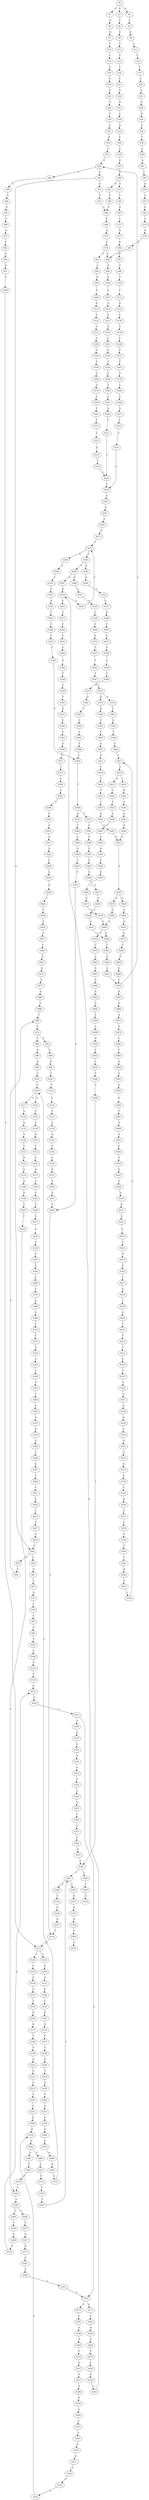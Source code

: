 strict digraph  {
	S0 -> S1 [ label = T ];
	S0 -> S2 [ label = G ];
	S0 -> S3 [ label = C ];
	S1 -> S4 [ label = G ];
	S2 -> S5 [ label = C ];
	S3 -> S6 [ label = C ];
	S4 -> S7 [ label = G ];
	S5 -> S8 [ label = G ];
	S6 -> S9 [ label = G ];
	S7 -> S10 [ label = C ];
	S8 -> S11 [ label = C ];
	S9 -> S12 [ label = T ];
	S10 -> S13 [ label = C ];
	S11 -> S14 [ label = C ];
	S12 -> S15 [ label = C ];
	S13 -> S16 [ label = T ];
	S14 -> S17 [ label = T ];
	S15 -> S18 [ label = T ];
	S16 -> S19 [ label = G ];
	S17 -> S20 [ label = C ];
	S18 -> S21 [ label = C ];
	S19 -> S22 [ label = G ];
	S20 -> S23 [ label = G ];
	S21 -> S24 [ label = G ];
	S22 -> S25 [ label = G ];
	S23 -> S26 [ label = G ];
	S24 -> S27 [ label = G ];
	S25 -> S28 [ label = T ];
	S26 -> S29 [ label = G ];
	S27 -> S30 [ label = C ];
	S28 -> S31 [ label = C ];
	S29 -> S32 [ label = C ];
	S30 -> S33 [ label = A ];
	S31 -> S34 [ label = C ];
	S32 -> S35 [ label = T ];
	S33 -> S36 [ label = C ];
	S34 -> S37 [ label = C ];
	S35 -> S38 [ label = C ];
	S36 -> S39 [ label = C ];
	S37 -> S40 [ label = G ];
	S38 -> S41 [ label = A ];
	S39 -> S42 [ label = G ];
	S40 -> S43 [ label = A ];
	S40 -> S44 [ label = G ];
	S41 -> S45 [ label = C ];
	S42 -> S46 [ label = A ];
	S43 -> S47 [ label = G ];
	S43 -> S48 [ label = A ];
	S44 -> S49 [ label = A ];
	S45 -> S50 [ label = G ];
	S46 -> S51 [ label = G ];
	S46 -> S52 [ label = A ];
	S47 -> S53 [ label = T ];
	S48 -> S54 [ label = A ];
	S48 -> S55 [ label = G ];
	S49 -> S56 [ label = G ];
	S50 -> S57 [ label = T ];
	S51 -> S58 [ label = T ];
	S52 -> S59 [ label = T ];
	S53 -> S60 [ label = C ];
	S54 -> S61 [ label = G ];
	S55 -> S62 [ label = T ];
	S56 -> S63 [ label = G ];
	S57 -> S64 [ label = C ];
	S58 -> S60 [ label = C ];
	S59 -> S65 [ label = G ];
	S60 -> S66 [ label = C ];
	S61 -> S67 [ label = T ];
	S62 -> S68 [ label = C ];
	S63 -> S69 [ label = C ];
	S64 -> S70 [ label = C ];
	S65 -> S71 [ label = T ];
	S66 -> S72 [ label = A ];
	S67 -> S73 [ label = G ];
	S68 -> S74 [ label = G ];
	S69 -> S75 [ label = G ];
	S70 -> S76 [ label = A ];
	S71 -> S77 [ label = A ];
	S72 -> S78 [ label = G ];
	S73 -> S79 [ label = T ];
	S74 -> S80 [ label = C ];
	S74 -> S81 [ label = A ];
	S75 -> S82 [ label = T ];
	S76 -> S83 [ label = G ];
	S77 -> S84 [ label = G ];
	S78 -> S85 [ label = T ];
	S78 -> S86 [ label = C ];
	S79 -> S87 [ label = C ];
	S80 -> S88 [ label = G ];
	S81 -> S89 [ label = G ];
	S82 -> S90 [ label = G ];
	S83 -> S86 [ label = C ];
	S84 -> S91 [ label = T ];
	S85 -> S92 [ label = A ];
	S86 -> S93 [ label = T ];
	S87 -> S94 [ label = G ];
	S88 -> S95 [ label = G ];
	S89 -> S96 [ label = G ];
	S90 -> S97 [ label = G ];
	S91 -> S98 [ label = T ];
	S92 -> S99 [ label = G ];
	S93 -> S100 [ label = T ];
	S94 -> S101 [ label = T ];
	S95 -> S102 [ label = C ];
	S96 -> S103 [ label = T ];
	S97 -> S104 [ label = T ];
	S98 -> S105 [ label = T ];
	S99 -> S106 [ label = G ];
	S100 -> S107 [ label = C ];
	S101 -> S108 [ label = C ];
	S102 -> S109 [ label = T ];
	S103 -> S110 [ label = A ];
	S104 -> S111 [ label = A ];
	S105 -> S112 [ label = C ];
	S106 -> S113 [ label = G ];
	S107 -> S114 [ label = A ];
	S108 -> S115 [ label = G ];
	S109 -> S116 [ label = A ];
	S109 -> S117 [ label = G ];
	S110 -> S118 [ label = T ];
	S111 -> S119 [ label = T ];
	S111 -> S120 [ label = C ];
	S112 -> S121 [ label = A ];
	S113 -> S122 [ label = T ];
	S114 -> S123 [ label = C ];
	S115 -> S124 [ label = G ];
	S116 -> S125 [ label = T ];
	S117 -> S126 [ label = G ];
	S118 -> S127 [ label = A ];
	S119 -> S128 [ label = G ];
	S120 -> S129 [ label = C ];
	S121 -> S130 [ label = C ];
	S122 -> S131 [ label = C ];
	S123 -> S132 [ label = G ];
	S124 -> S133 [ label = A ];
	S125 -> S134 [ label = A ];
	S126 -> S135 [ label = A ];
	S127 -> S136 [ label = A ];
	S128 -> S137 [ label = A ];
	S129 -> S138 [ label = G ];
	S130 -> S139 [ label = T ];
	S131 -> S140 [ label = A ];
	S132 -> S141 [ label = C ];
	S133 -> S142 [ label = A ];
	S134 -> S143 [ label = G ];
	S135 -> S144 [ label = A ];
	S136 -> S145 [ label = G ];
	S137 -> S146 [ label = G ];
	S138 -> S147 [ label = G ];
	S139 -> S148 [ label = C ];
	S140 -> S149 [ label = C ];
	S141 -> S150 [ label = C ];
	S142 -> S151 [ label = C ];
	S143 -> S152 [ label = T ];
	S144 -> S153 [ label = T ];
	S145 -> S154 [ label = T ];
	S146 -> S155 [ label = C ];
	S147 -> S156 [ label = T ];
	S148 -> S157 [ label = C ];
	S149 -> S158 [ label = T ];
	S150 -> S159 [ label = C ];
	S151 -> S160 [ label = A ];
	S151 -> S161 [ label = T ];
	S152 -> S162 [ label = A ];
	S153 -> S163 [ label = G ];
	S154 -> S164 [ label = C ];
	S155 -> S165 [ label = G ];
	S156 -> S166 [ label = G ];
	S157 -> S167 [ label = T ];
	S158 -> S168 [ label = C ];
	S159 -> S169 [ label = T ];
	S160 -> S170 [ label = G ];
	S161 -> S171 [ label = G ];
	S161 -> S172 [ label = A ];
	S162 -> S173 [ label = G ];
	S163 -> S174 [ label = G ];
	S164 -> S175 [ label = G ];
	S165 -> S176 [ label = G ];
	S166 -> S177 [ label = G ];
	S167 -> S178 [ label = T ];
	S168 -> S179 [ label = G ];
	S169 -> S180 [ label = T ];
	S170 -> S181 [ label = G ];
	S171 -> S182 [ label = C ];
	S172 -> S183 [ label = C ];
	S173 -> S184 [ label = C ];
	S174 -> S185 [ label = G ];
	S175 -> S186 [ label = T ];
	S176 -> S187 [ label = T ];
	S177 -> S188 [ label = T ];
	S178 -> S189 [ label = T ];
	S179 -> S190 [ label = C ];
	S180 -> S191 [ label = C ];
	S181 -> S192 [ label = A ];
	S182 -> S193 [ label = A ];
	S183 -> S194 [ label = A ];
	S184 -> S195 [ label = C ];
	S185 -> S196 [ label = G ];
	S186 -> S197 [ label = G ];
	S187 -> S198 [ label = C ];
	S188 -> S199 [ label = T ];
	S189 -> S200 [ label = C ];
	S190 -> S201 [ label = T ];
	S191 -> S202 [ label = A ];
	S192 -> S203 [ label = A ];
	S193 -> S204 [ label = A ];
	S194 -> S205 [ label = A ];
	S195 -> S206 [ label = G ];
	S196 -> S207 [ label = T ];
	S197 -> S208 [ label = G ];
	S198 -> S209 [ label = G ];
	S199 -> S210 [ label = A ];
	S200 -> S211 [ label = A ];
	S201 -> S212 [ label = T ];
	S202 -> S213 [ label = T ];
	S203 -> S214 [ label = T ];
	S204 -> S215 [ label = C ];
	S205 -> S216 [ label = C ];
	S206 -> S217 [ label = A ];
	S207 -> S218 [ label = C ];
	S208 -> S219 [ label = T ];
	S209 -> S220 [ label = C ];
	S210 -> S221 [ label = G ];
	S211 -> S222 [ label = T ];
	S212 -> S223 [ label = C ];
	S213 -> S224 [ label = C ];
	S214 -> S225 [ label = A ];
	S215 -> S226 [ label = C ];
	S216 -> S227 [ label = G ];
	S217 -> S228 [ label = A ];
	S218 -> S229 [ label = C ];
	S219 -> S111 [ label = A ];
	S220 -> S230 [ label = A ];
	S221 -> S231 [ label = A ];
	S222 -> S232 [ label = C ];
	S223 -> S233 [ label = A ];
	S224 -> S234 [ label = C ];
	S225 -> S235 [ label = G ];
	S226 -> S236 [ label = A ];
	S227 -> S237 [ label = A ];
	S228 -> S238 [ label = A ];
	S229 -> S239 [ label = G ];
	S230 -> S240 [ label = C ];
	S231 -> S241 [ label = A ];
	S232 -> S234 [ label = C ];
	S233 -> S242 [ label = T ];
	S234 -> S243 [ label = A ];
	S235 -> S244 [ label = T ];
	S236 -> S245 [ label = G ];
	S237 -> S246 [ label = A ];
	S238 -> S247 [ label = C ];
	S239 -> S248 [ label = C ];
	S239 -> S249 [ label = T ];
	S240 -> S250 [ label = G ];
	S241 -> S251 [ label = G ];
	S242 -> S224 [ label = C ];
	S243 -> S252 [ label = G ];
	S244 -> S253 [ label = C ];
	S245 -> S254 [ label = A ];
	S246 -> S255 [ label = A ];
	S247 -> S256 [ label = C ];
	S248 -> S257 [ label = C ];
	S249 -> S258 [ label = C ];
	S250 -> S259 [ label = C ];
	S251 -> S260 [ label = G ];
	S252 -> S261 [ label = A ];
	S253 -> S262 [ label = T ];
	S254 -> S263 [ label = C ];
	S254 -> S264 [ label = A ];
	S255 -> S265 [ label = A ];
	S256 -> S266 [ label = C ];
	S257 -> S267 [ label = G ];
	S258 -> S268 [ label = G ];
	S259 -> S269 [ label = G ];
	S260 -> S270 [ label = G ];
	S261 -> S271 [ label = A ];
	S262 -> S272 [ label = C ];
	S263 -> S273 [ label = T ];
	S264 -> S274 [ label = C ];
	S265 -> S275 [ label = C ];
	S266 -> S276 [ label = C ];
	S267 -> S277 [ label = G ];
	S268 -> S278 [ label = G ];
	S269 -> S279 [ label = C ];
	S270 -> S280 [ label = G ];
	S271 -> S274 [ label = C ];
	S272 -> S281 [ label = T ];
	S273 -> S282 [ label = C ];
	S274 -> S283 [ label = C ];
	S274 -> S284 [ label = A ];
	S275 -> S285 [ label = A ];
	S276 -> S286 [ label = G ];
	S277 -> S287 [ label = A ];
	S278 -> S133 [ label = A ];
	S279 -> S288 [ label = G ];
	S280 -> S289 [ label = T ];
	S280 -> S290 [ label = G ];
	S281 -> S291 [ label = C ];
	S281 -> S292 [ label = G ];
	S282 -> S293 [ label = C ];
	S283 -> S294 [ label = A ];
	S283 -> S295 [ label = G ];
	S284 -> S296 [ label = G ];
	S285 -> S297 [ label = G ];
	S286 -> S298 [ label = A ];
	S287 -> S299 [ label = A ];
	S288 -> S300 [ label = G ];
	S289 -> S301 [ label = C ];
	S290 -> S302 [ label = T ];
	S291 -> S303 [ label = T ];
	S291 -> S304 [ label = G ];
	S292 -> S305 [ label = T ];
	S293 -> S306 [ label = C ];
	S294 -> S307 [ label = G ];
	S294 -> S308 [ label = C ];
	S295 -> S309 [ label = G ];
	S296 -> S310 [ label = C ];
	S297 -> S311 [ label = A ];
	S298 -> S312 [ label = C ];
	S299 -> S313 [ label = C ];
	S300 -> S314 [ label = C ];
	S301 -> S315 [ label = T ];
	S302 -> S316 [ label = C ];
	S303 -> S317 [ label = G ];
	S304 -> S318 [ label = T ];
	S305 -> S319 [ label = A ];
	S306 -> S320 [ label = A ];
	S307 -> S254 [ label = A ];
	S308 -> S321 [ label = C ];
	S309 -> S322 [ label = A ];
	S310 -> S323 [ label = C ];
	S311 -> S324 [ label = A ];
	S312 -> S325 [ label = T ];
	S313 -> S161 [ label = T ];
	S314 -> S109 [ label = T ];
	S315 -> S326 [ label = C ];
	S316 -> S229 [ label = C ];
	S317 -> S327 [ label = A ];
	S318 -> S328 [ label = G ];
	S320 -> S329 [ label = T ];
	S321 -> S330 [ label = A ];
	S322 -> S331 [ label = C ];
	S323 -> S332 [ label = G ];
	S324 -> S333 [ label = G ];
	S325 -> S334 [ label = A ];
	S326 -> S335 [ label = T ];
	S327 -> S336 [ label = G ];
	S328 -> S337 [ label = G ];
	S329 -> S338 [ label = C ];
	S330 -> S339 [ label = C ];
	S331 -> S340 [ label = G ];
	S332 -> S341 [ label = T ];
	S333 -> S342 [ label = G ];
	S334 -> S343 [ label = G ];
	S335 -> S291 [ label = C ];
	S336 -> S344 [ label = T ];
	S337 -> S219 [ label = T ];
	S338 -> S345 [ label = T ];
	S339 -> S346 [ label = C ];
	S340 -> S347 [ label = C ];
	S341 -> S348 [ label = C ];
	S342 -> S270 [ label = G ];
	S343 -> S349 [ label = A ];
	S344 -> S350 [ label = A ];
	S345 -> S351 [ label = G ];
	S346 -> S352 [ label = C ];
	S347 -> S353 [ label = C ];
	S348 -> S354 [ label = C ];
	S349 -> S355 [ label = A ];
	S351 -> S356 [ label = C ];
	S352 -> S357 [ label = C ];
	S353 -> S358 [ label = C ];
	S354 -> S359 [ label = T ];
	S355 -> S360 [ label = T ];
	S356 -> S361 [ label = C ];
	S357 -> S362 [ label = T ];
	S358 -> S363 [ label = A ];
	S359 -> S364 [ label = C ];
	S360 -> S365 [ label = C ];
	S361 -> S366 [ label = A ];
	S362 -> S367 [ label = T ];
	S363 -> S368 [ label = T ];
	S364 -> S369 [ label = T ];
	S365 -> S370 [ label = G ];
	S366 -> S371 [ label = G ];
	S367 -> S372 [ label = C ];
	S368 -> S373 [ label = C ];
	S369 -> S374 [ label = T ];
	S369 -> S375 [ label = G ];
	S370 -> S376 [ label = G ];
	S371 -> S377 [ label = T ];
	S372 -> S378 [ label = C ];
	S372 -> S379 [ label = G ];
	S373 -> S380 [ label = G ];
	S374 -> S381 [ label = C ];
	S375 -> S382 [ label = T ];
	S376 -> S383 [ label = G ];
	S377 -> S384 [ label = C ];
	S378 -> S385 [ label = T ];
	S379 -> S386 [ label = A ];
	S380 -> S387 [ label = T ];
	S381 -> S388 [ label = T ];
	S382 -> S389 [ label = C ];
	S383 -> S390 [ label = T ];
	S384 -> S391 [ label = G ];
	S385 -> S392 [ label = G ];
	S386 -> S393 [ label = T ];
	S387 -> S394 [ label = C ];
	S388 -> S395 [ label = C ];
	S389 -> S396 [ label = G ];
	S390 -> S397 [ label = A ];
	S391 -> S398 [ label = T ];
	S392 -> S399 [ label = T ];
	S393 -> S400 [ label = C ];
	S394 -> S401 [ label = C ];
	S395 -> S402 [ label = G ];
	S396 -> S403 [ label = T ];
	S397 -> S404 [ label = T ];
	S398 -> S405 [ label = A ];
	S399 -> S406 [ label = C ];
	S400 -> S407 [ label = G ];
	S401 -> S408 [ label = T ];
	S402 -> S409 [ label = G ];
	S403 -> S410 [ label = G ];
	S404 -> S411 [ label = C ];
	S405 -> S412 [ label = A ];
	S406 -> S413 [ label = C ];
	S407 -> S414 [ label = T ];
	S408 -> S364 [ label = C ];
	S409 -> S415 [ label = A ];
	S410 -> S208 [ label = G ];
	S411 -> S416 [ label = C ];
	S412 -> S417 [ label = G ];
	S413 -> S418 [ label = T ];
	S414 -> S419 [ label = T ];
	S415 -> S420 [ label = G ];
	S416 -> S421 [ label = C ];
	S417 -> S422 [ label = A ];
	S418 -> S423 [ label = A ];
	S418 -> S424 [ label = T ];
	S419 -> S425 [ label = T ];
	S420 -> S426 [ label = A ];
	S421 -> S427 [ label = G ];
	S422 -> S428 [ label = C ];
	S423 -> S429 [ label = C ];
	S424 -> S430 [ label = G ];
	S425 -> S431 [ label = G ];
	S426 -> S432 [ label = G ];
	S427 -> S433 [ label = A ];
	S428 -> S434 [ label = G ];
	S429 -> S435 [ label = T ];
	S430 -> S436 [ label = T ];
	S431 -> S437 [ label = T ];
	S432 -> S438 [ label = G ];
	S433 -> S48 [ label = A ];
	S434 -> S439 [ label = G ];
	S435 -> S440 [ label = A ];
	S436 -> S441 [ label = A ];
	S437 -> S442 [ label = A ];
	S438 -> S443 [ label = T ];
	S439 -> S444 [ label = C ];
	S440 -> S445 [ label = C ];
	S441 -> S446 [ label = G ];
	S442 -> S447 [ label = G ];
	S443 -> S448 [ label = C ];
	S444 -> S449 [ label = T ];
	S445 -> S450 [ label = C ];
	S446 -> S451 [ label = G ];
	S447 -> S451 [ label = G ];
	S448 -> S452 [ label = C ];
	S449 -> S453 [ label = C ];
	S450 -> S454 [ label = A ];
	S451 -> S455 [ label = A ];
	S452 -> S456 [ label = C ];
	S453 -> S457 [ label = T ];
	S454 -> S458 [ label = G ];
	S455 -> S459 [ label = G ];
	S455 -> S460 [ label = A ];
	S456 -> S461 [ label = A ];
	S456 -> S40 [ label = G ];
	S457 -> S462 [ label = C ];
	S458 -> S463 [ label = G ];
	S459 -> S464 [ label = A ];
	S460 -> S465 [ label = A ];
	S461 -> S466 [ label = G ];
	S462 -> S467 [ label = G ];
	S463 -> S468 [ label = A ];
	S464 -> S469 [ label = G ];
	S465 -> S470 [ label = G ];
	S466 -> S471 [ label = A ];
	S467 -> S472 [ label = A ];
	S468 -> S473 [ label = G ];
	S469 -> S474 [ label = T ];
	S469 -> S438 [ label = G ];
	S470 -> S475 [ label = G ];
	S471 -> S476 [ label = G ];
	S472 -> S477 [ label = A ];
	S473 -> S478 [ label = A ];
	S474 -> S479 [ label = C ];
	S475 -> S480 [ label = T ];
	S476 -> S481 [ label = C ];
	S477 -> S482 [ label = G ];
	S478 -> S469 [ label = G ];
	S479 -> S483 [ label = A ];
	S480 -> S484 [ label = C ];
	S481 -> S485 [ label = C ];
	S482 -> S486 [ label = T ];
	S483 -> S487 [ label = G ];
	S484 -> S488 [ label = C ];
	S485 -> S489 [ label = A ];
	S486 -> S68 [ label = C ];
	S487 -> S490 [ label = G ];
	S488 -> S456 [ label = C ];
	S489 -> S491 [ label = C ];
	S490 -> S492 [ label = A ];
	S491 -> S493 [ label = G ];
	S492 -> S494 [ label = C ];
	S493 -> S495 [ label = G ];
	S494 -> S496 [ label = C ];
	S495 -> S497 [ label = T ];
	S496 -> S498 [ label = A ];
	S497 -> S499 [ label = T ];
	S498 -> S500 [ label = G ];
	S499 -> S501 [ label = A ];
	S500 -> S502 [ label = T ];
	S501 -> S503 [ label = C ];
	S502 -> S504 [ label = C ];
	S503 -> S505 [ label = T ];
	S504 -> S506 [ label = T ];
	S505 -> S507 [ label = G ];
	S506 -> S508 [ label = C ];
	S507 -> S509 [ label = C ];
	S508 -> S281 [ label = T ];
	S509 -> S510 [ label = A ];
	S510 -> S511 [ label = G ];
	S511 -> S512 [ label = A ];
	S512 -> S513 [ label = C ];
	S513 -> S514 [ label = G ];
	S514 -> S515 [ label = G ];
	S515 -> S516 [ label = A ];
	S516 -> S517 [ label = C ];
	S517 -> S518 [ label = A ];
	S518 -> S519 [ label = C ];
	S519 -> S520 [ label = A ];
	S520 -> S521 [ label = C ];
	S521 -> S522 [ label = C ];
	S522 -> S523 [ label = T ];
	S523 -> S524 [ label = C ];
	S524 -> S525 [ label = T ];
	S525 -> S526 [ label = A ];
	S526 -> S527 [ label = G ];
	S527 -> S528 [ label = A ];
	S528 -> S529 [ label = A ];
	S529 -> S530 [ label = C ];
	S530 -> S531 [ label = G ];
	S531 -> S532 [ label = A ];
	S532 -> S533 [ label = G ];
	S533 -> S534 [ label = G ];
	S534 -> S535 [ label = T ];
	S535 -> S536 [ label = G ];
	S536 -> S537 [ label = T ];
	S537 -> S538 [ label = C ];
	S538 -> S539 [ label = C ];
	S539 -> S540 [ label = C ];
	S540 -> S541 [ label = T ];
	S541 -> S542 [ label = G ];
	S542 -> S543 [ label = T ];
	S543 -> S544 [ label = C ];
	S544 -> S413 [ label = C ];
}
